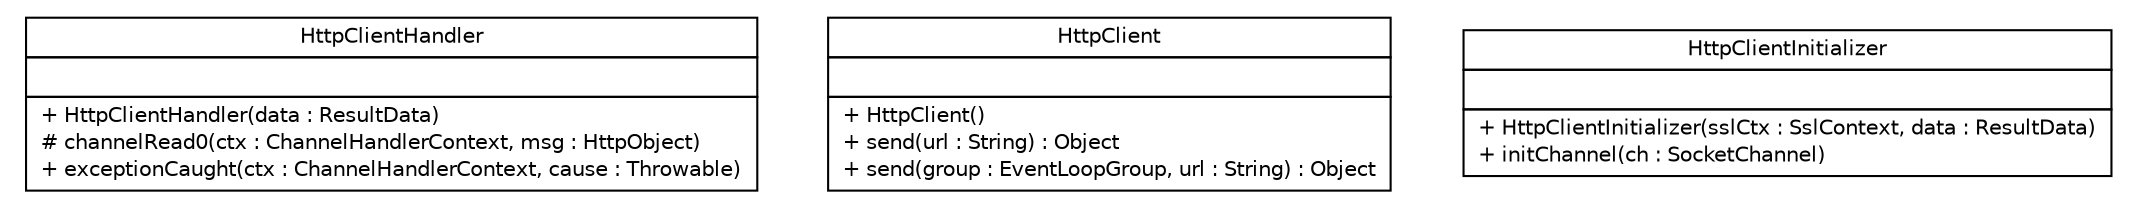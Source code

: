 #!/usr/local/bin/dot
#
# Class diagram 
# Generated by UMLGraph version R5_6 (http://www.umlgraph.org/)
#

digraph G {
	edge [fontname="Helvetica",fontsize=10,labelfontname="Helvetica",labelfontsize=10];
	node [fontname="Helvetica",fontsize=10,shape=plaintext];
	nodesep=0.25;
	ranksep=0.5;
	// com.xley.lfosc.http.client.HttpClientHandler
	c549 [label=<<table title="com.xley.lfosc.http.client.HttpClientHandler" border="0" cellborder="1" cellspacing="0" cellpadding="2" port="p" href="./HttpClientHandler.html">
		<tr><td><table border="0" cellspacing="0" cellpadding="1">
<tr><td align="center" balign="center"> HttpClientHandler </td></tr>
		</table></td></tr>
		<tr><td><table border="0" cellspacing="0" cellpadding="1">
<tr><td align="left" balign="left">  </td></tr>
		</table></td></tr>
		<tr><td><table border="0" cellspacing="0" cellpadding="1">
<tr><td align="left" balign="left"> + HttpClientHandler(data : ResultData) </td></tr>
<tr><td align="left" balign="left"> # channelRead0(ctx : ChannelHandlerContext, msg : HttpObject) </td></tr>
<tr><td align="left" balign="left"> + exceptionCaught(ctx : ChannelHandlerContext, cause : Throwable) </td></tr>
		</table></td></tr>
		</table>>, URL="./HttpClientHandler.html", fontname="Helvetica", fontcolor="black", fontsize=10.0];
	// com.xley.lfosc.http.client.HttpClient
	c550 [label=<<table title="com.xley.lfosc.http.client.HttpClient" border="0" cellborder="1" cellspacing="0" cellpadding="2" port="p" href="./HttpClient.html">
		<tr><td><table border="0" cellspacing="0" cellpadding="1">
<tr><td align="center" balign="center"> HttpClient </td></tr>
		</table></td></tr>
		<tr><td><table border="0" cellspacing="0" cellpadding="1">
<tr><td align="left" balign="left">  </td></tr>
		</table></td></tr>
		<tr><td><table border="0" cellspacing="0" cellpadding="1">
<tr><td align="left" balign="left"> + HttpClient() </td></tr>
<tr><td align="left" balign="left"> + send(url : String) : Object </td></tr>
<tr><td align="left" balign="left"> + send(group : EventLoopGroup, url : String) : Object </td></tr>
		</table></td></tr>
		</table>>, URL="./HttpClient.html", fontname="Helvetica", fontcolor="black", fontsize=10.0];
	// com.xley.lfosc.http.client.HttpClientInitializer
	c551 [label=<<table title="com.xley.lfosc.http.client.HttpClientInitializer" border="0" cellborder="1" cellspacing="0" cellpadding="2" port="p" href="./HttpClientInitializer.html">
		<tr><td><table border="0" cellspacing="0" cellpadding="1">
<tr><td align="center" balign="center"> HttpClientInitializer </td></tr>
		</table></td></tr>
		<tr><td><table border="0" cellspacing="0" cellpadding="1">
<tr><td align="left" balign="left">  </td></tr>
		</table></td></tr>
		<tr><td><table border="0" cellspacing="0" cellpadding="1">
<tr><td align="left" balign="left"> + HttpClientInitializer(sslCtx : SslContext, data : ResultData) </td></tr>
<tr><td align="left" balign="left"> + initChannel(ch : SocketChannel) </td></tr>
		</table></td></tr>
		</table>>, URL="./HttpClientInitializer.html", fontname="Helvetica", fontcolor="black", fontsize=10.0];
}

